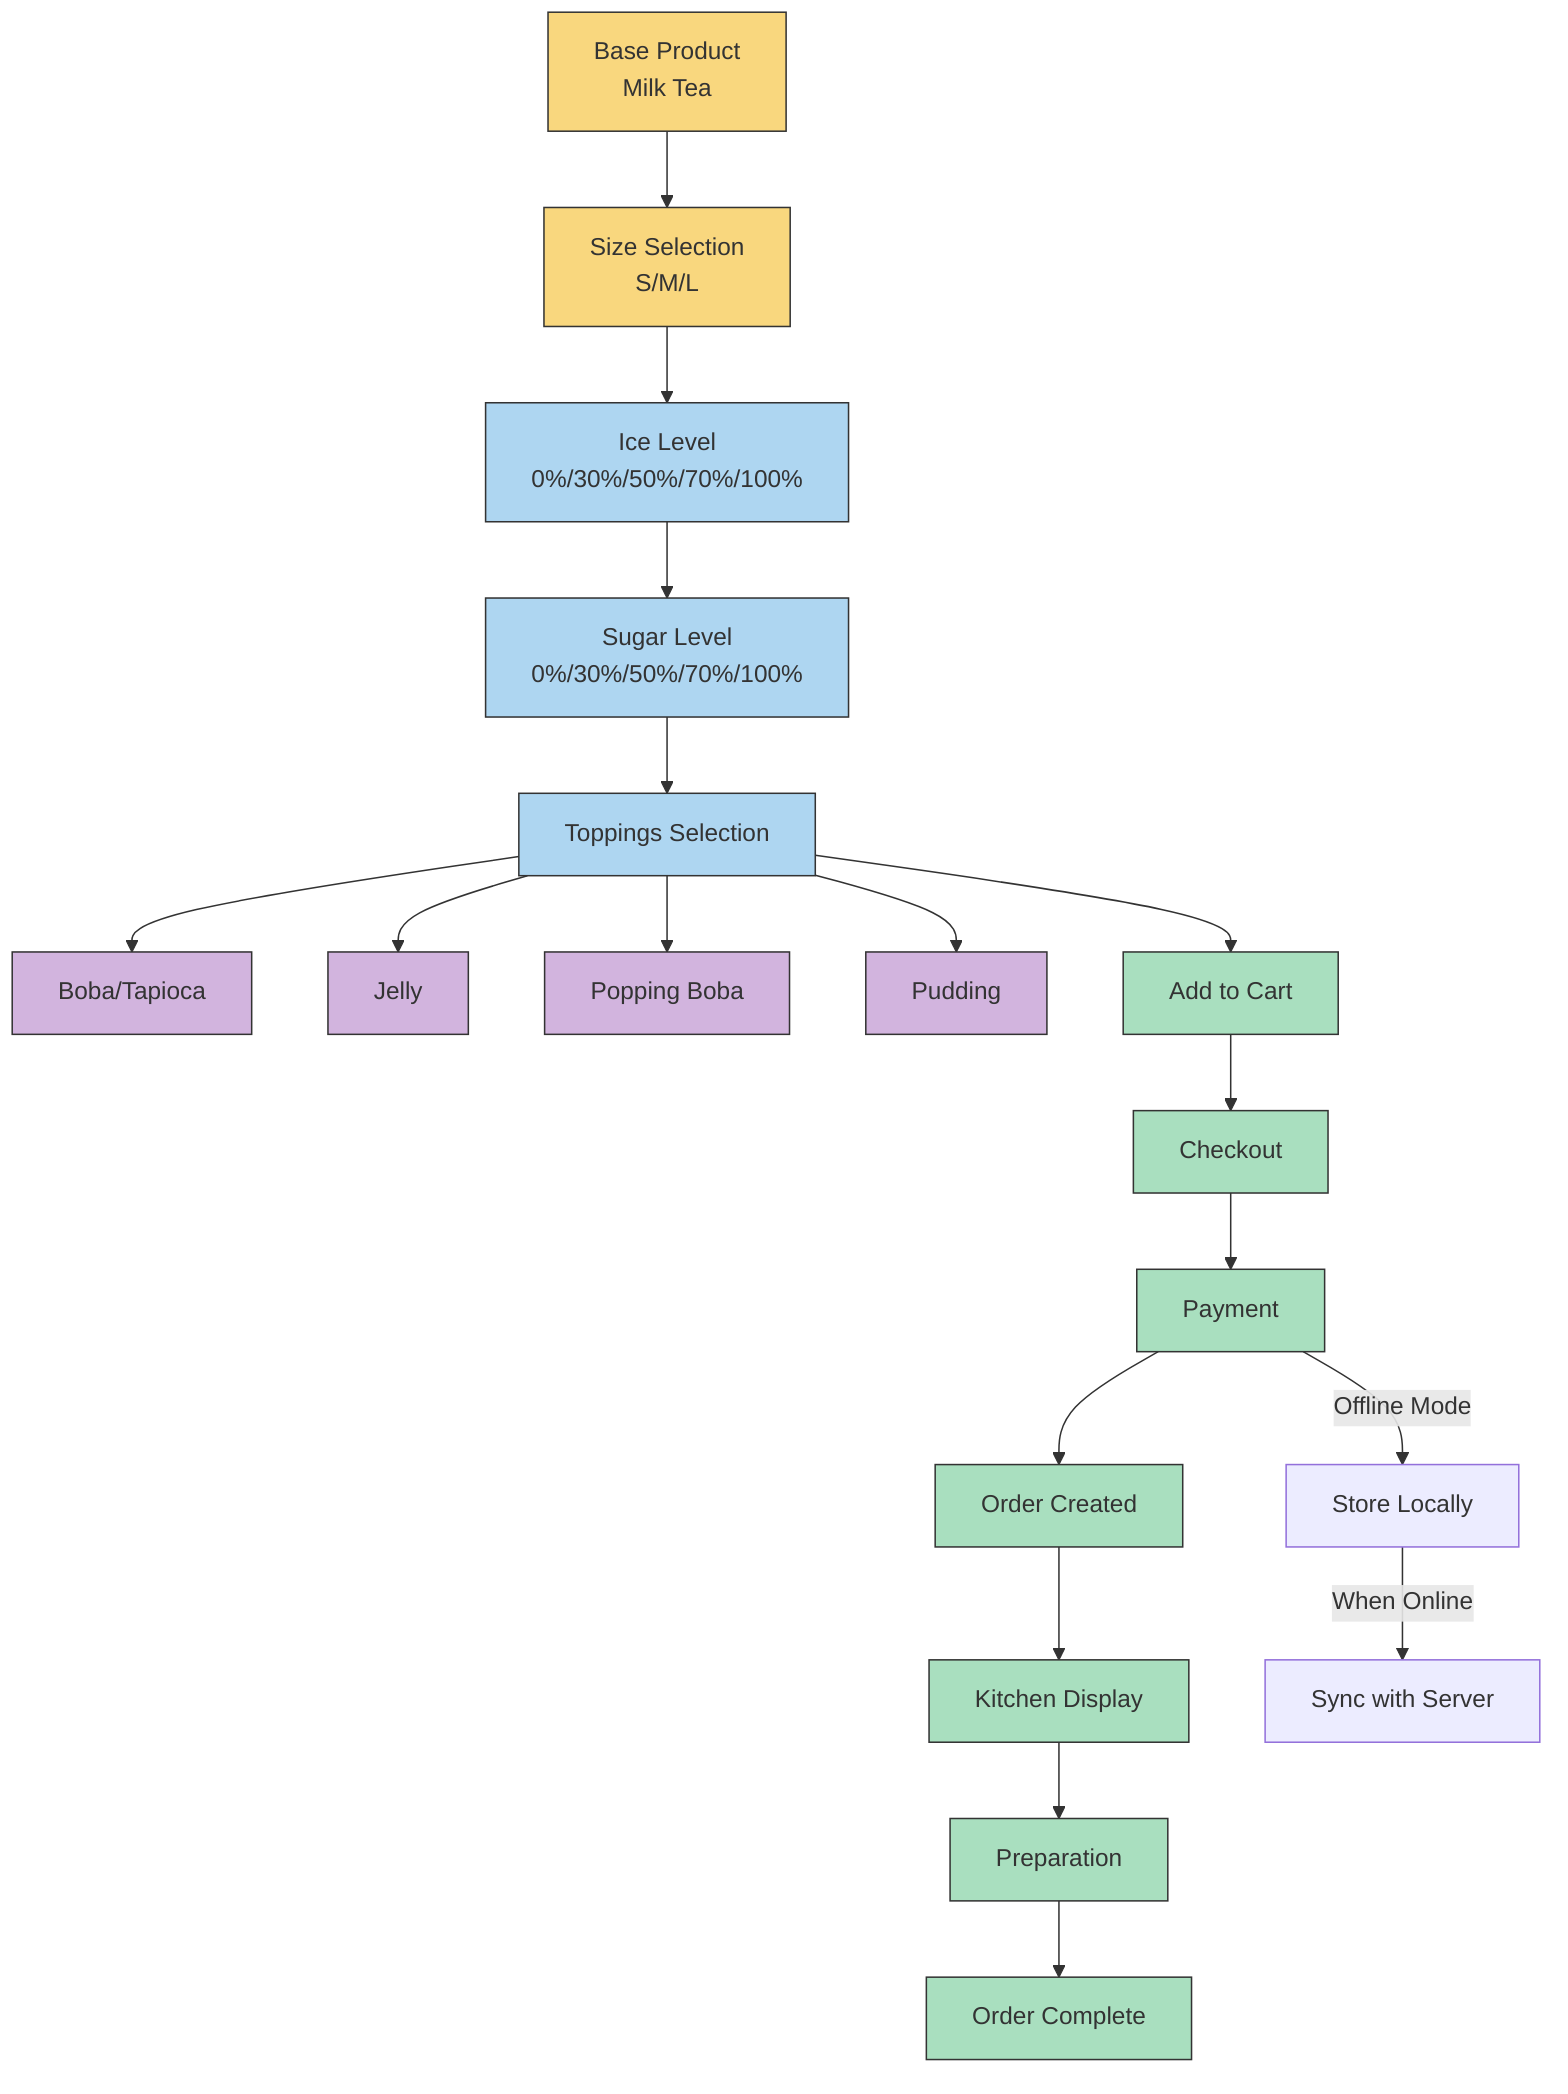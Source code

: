 flowchart TD
    classDef productClass fill:#f9d77e,stroke:#333,stroke-width:1px
    classDef variationClass fill:#aed6f1,stroke:#333,stroke-width:1px
    classDef optionClass fill:#d2b4de,stroke:#333,stroke-width:1px
    classDef orderClass fill:#a9dfbf,stroke:#333,stroke-width:1px

    %% Main Product Flow
    PROD[Base Product\nMilk Tea] --> SIZE[Size Selection\nS/M/L]
    SIZE --> ICE[Ice Level\n0%/30%/50%/70%/100%]
    ICE --> SUGAR[Sugar Level\n0%/30%/50%/70%/100%]
    SUGAR --> TOPPINGS[Toppings Selection]
    
    %% Topping Options
    TOPPINGS --> BT[Boba/Tapioca]
    TOPPINGS --> JY[Jelly]
    TOPPINGS --> PP[Popping Boba]
    TOPPINGS --> PD[Pudding]
    
    %% Order Flow
    TOPPINGS --> CART[Add to Cart]
    CART --> CHECKOUT[Checkout]
    CHECKOUT --> PAYMENT[Payment]
    PAYMENT --> ORDER[Order Created]
    
    %% Order Processing
    ORDER --> KITCHEN[Kitchen Display]
    KITCHEN --> PREP[Preparation]
    PREP --> COMPLETE[Order Complete]
    
    %% Offline Handling
    PAYMENT -->|Offline Mode| LOCAL[Store Locally]
    LOCAL -->|When Online| SYNC[Sync with Server]
    
    %% Apply Classes
    class PROD,SIZE productClass
    class ICE,SUGAR,TOPPINGS variationClass
    class BT,JY,PP,PD optionClass
    class CART,CHECKOUT,PAYMENT,ORDER,KITCHEN,PREP,COMPLETE orderClass